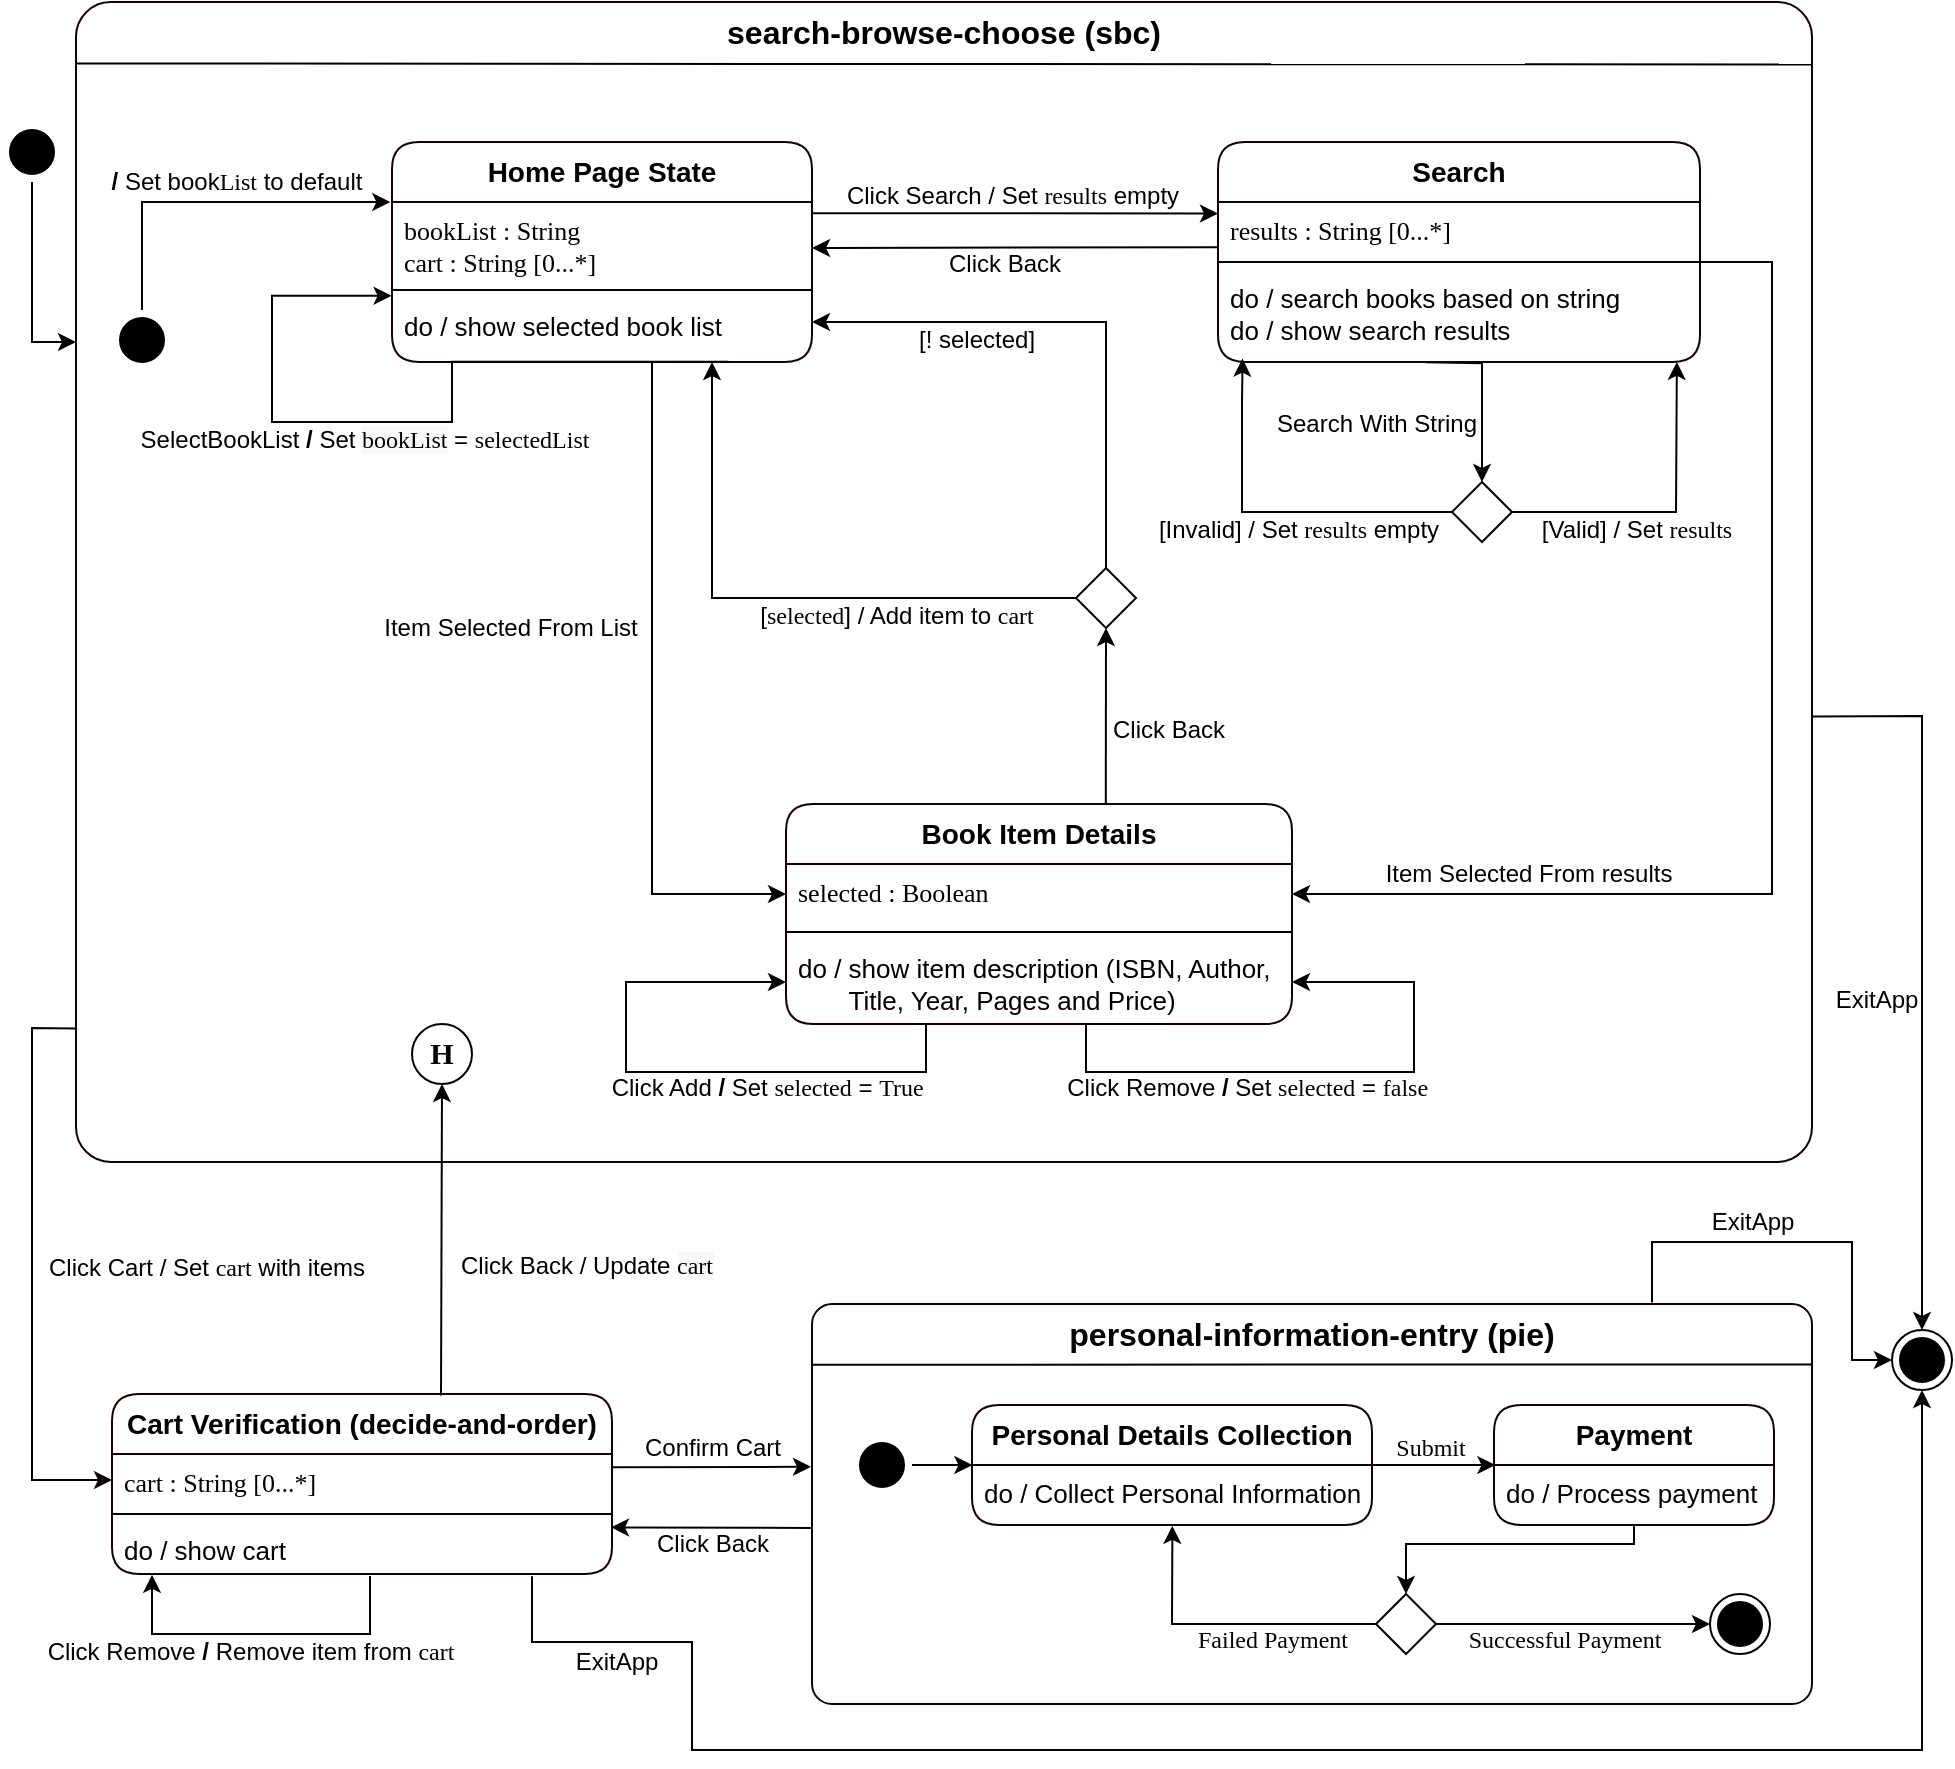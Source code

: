 <mxfile version="16.5.1" type="device"><diagram id="Ng37Y42IxXfcFOOHR-Nj" name="Page-1"><mxGraphModel dx="2888" dy="1458" grid="1" gridSize="10" guides="1" tooltips="1" connect="1" arrows="1" fold="1" page="1" pageScale="1" pageWidth="413" pageHeight="583" math="0" shadow="0"><root><mxCell id="0"/><mxCell id="1" parent="0"/><mxCell id="JPbxTdowxdwUnCVhfV3g-86" style="edgeStyle=none;rounded=0;orthogonalLoop=1;jettySize=auto;html=1;exitX=1;exitY=0.616;exitDx=0;exitDy=0;entryX=0.5;entryY=0;entryDx=0;entryDy=0;fontFamily=Lucida Console;fontSize=12;strokeColor=#050000;exitPerimeter=0;" parent="1" source="JPbxTdowxdwUnCVhfV3g-8" target="JPbxTdowxdwUnCVhfV3g-13" edge="1"><mxGeometry relative="1" as="geometry"><Array as="points"><mxPoint x="255" y="-103"/></Array></mxGeometry></mxCell><mxCell id="-u7kTcqCjvbE5D2W0ZjP-19" value="ExitApp" style="edgeLabel;html=1;align=center;verticalAlign=middle;resizable=0;points=[];fontSize=12;fontFamily=Helvetica;" parent="JPbxTdowxdwUnCVhfV3g-86" vertex="1" connectable="0"><mxGeometry x="0.016" y="1" relative="1" as="geometry"><mxPoint x="-24" y="13" as="offset"/></mxGeometry></mxCell><mxCell id="JPbxTdowxdwUnCVhfV3g-8" value="" style="rounded=1;whiteSpace=wrap;html=1;strokeColor=#170000;fillColor=default;arcSize=3;" parent="1" vertex="1"><mxGeometry x="-668" y="-460" width="868" height="580" as="geometry"/></mxCell><mxCell id="JPbxTdowxdwUnCVhfV3g-13" value="" style="ellipse;html=1;shape=endState;fillColor=#000000;strokeColor=#000000;rounded=1;" parent="1" vertex="1"><mxGeometry x="240" y="204" width="30" height="30" as="geometry"/></mxCell><mxCell id="JPbxTdowxdwUnCVhfV3g-111" style="edgeStyle=none;rounded=0;orthogonalLoop=1;jettySize=auto;html=1;exitX=0.5;exitY=0;exitDx=0;exitDy=0;entryX=-0.004;entryY=0;entryDx=0;entryDy=0;fontFamily=Verdana;fontSize=15;strokeColor=#050000;entryPerimeter=0;" parent="1" source="JPbxTdowxdwUnCVhfV3g-14" target="JPbxTdowxdwUnCVhfV3g-18" edge="1"><mxGeometry relative="1" as="geometry"><Array as="points"><mxPoint x="-635" y="-360"/></Array></mxGeometry></mxCell><mxCell id="-u7kTcqCjvbE5D2W0ZjP-13" value="&lt;b style=&quot;font-size: 12px&quot;&gt;/&lt;/b&gt;&amp;nbsp;Set book&lt;font face=&quot;Lucida Console&quot; style=&quot;font-size: 12px&quot;&gt;List&lt;/font&gt;&amp;nbsp;to default" style="edgeLabel;html=1;align=center;verticalAlign=middle;resizable=0;points=[];fontSize=12;fontFamily=Helvetica;" parent="JPbxTdowxdwUnCVhfV3g-111" vertex="1" connectable="0"><mxGeometry x="0.069" relative="1" as="geometry"><mxPoint x="6" y="-10" as="offset"/></mxGeometry></mxCell><mxCell id="JPbxTdowxdwUnCVhfV3g-14" value="" style="ellipse;html=1;shape=startState;fillColor=#000000;strokeColor=#050000;rounded=1;" parent="1" vertex="1"><mxGeometry x="-650" y="-306" width="30" height="30" as="geometry"/></mxCell><mxCell id="JPbxTdowxdwUnCVhfV3g-16" value="&lt;b&gt;&lt;font style=&quot;font-size: 16px&quot;&gt;search-browse-choose (sbc)&lt;/font&gt;&lt;/b&gt;" style="text;html=1;strokeColor=none;fillColor=none;align=center;verticalAlign=middle;whiteSpace=wrap;rounded=0;" parent="1" vertex="1"><mxGeometry x="-344" y="-460" width="220" height="30" as="geometry"/></mxCell><mxCell id="JPbxTdowxdwUnCVhfV3g-17" value="Home Page State" style="swimlane;fontStyle=1;align=center;verticalAlign=top;childLayout=stackLayout;horizontal=1;startSize=30;horizontalStack=0;resizeParent=1;resizeParentMax=0;resizeLast=0;collapsible=1;marginBottom=0;strokeColor=#170000;fillColor=default;rounded=1;fontSize=14;" parent="1" vertex="1"><mxGeometry x="-510" y="-390" width="210" height="110" as="geometry"><mxRectangle x="-490" y="-390" width="100" height="30" as="alternateBounds"/></mxGeometry></mxCell><mxCell id="JPbxTdowxdwUnCVhfV3g-18" value="bookList : String&#10;cart : String [0...*]" style="text;strokeColor=none;fillColor=none;align=left;verticalAlign=top;spacingLeft=4;spacingRight=4;overflow=hidden;rotatable=0;points=[[0,0.5],[1,0.5]];portConstraint=eastwest;fontStyle=0;fontFamily=Lucida Console;fontSize=13;" parent="JPbxTdowxdwUnCVhfV3g-17" vertex="1"><mxGeometry y="30" width="210" height="40" as="geometry"/></mxCell><mxCell id="JPbxTdowxdwUnCVhfV3g-19" value="" style="line;strokeWidth=1;fillColor=none;align=left;verticalAlign=middle;spacingTop=-1;spacingLeft=3;spacingRight=3;rotatable=0;labelPosition=right;points=[];portConstraint=eastwest;" parent="JPbxTdowxdwUnCVhfV3g-17" vertex="1"><mxGeometry y="70" width="210" height="8" as="geometry"/></mxCell><mxCell id="JPbxTdowxdwUnCVhfV3g-20" value="do / show selected book list" style="text;strokeColor=none;fillColor=none;align=left;verticalAlign=top;spacingLeft=4;spacingRight=4;overflow=hidden;rotatable=0;points=[[0,0.5],[1,0.5]];portConstraint=eastwest;fontSize=13;" parent="JPbxTdowxdwUnCVhfV3g-17" vertex="1"><mxGeometry y="78" width="210" height="32" as="geometry"/></mxCell><mxCell id="JPbxTdowxdwUnCVhfV3g-33" style="edgeStyle=orthogonalEdgeStyle;rounded=0;orthogonalLoop=1;jettySize=auto;html=1;entryX=-0.001;entryY=-0.035;entryDx=0;entryDy=0;fontSize=10;strokeColor=#050000;exitX=0.801;exitY=0.997;exitDx=0;exitDy=0;exitPerimeter=0;entryPerimeter=0;" parent="JPbxTdowxdwUnCVhfV3g-17" source="JPbxTdowxdwUnCVhfV3g-20" target="JPbxTdowxdwUnCVhfV3g-20" edge="1"><mxGeometry relative="1" as="geometry"><Array as="points"><mxPoint x="30" y="110"/><mxPoint x="30" y="140"/><mxPoint x="-60" y="140"/><mxPoint x="-60" y="77"/></Array></mxGeometry></mxCell><mxCell id="JPbxTdowxdwUnCVhfV3g-34" value="&lt;font style=&quot;font-size: 12px&quot;&gt;SelectBookList &lt;b style=&quot;font-size: 12px&quot;&gt;/&lt;/b&gt; Set&amp;nbsp;&lt;font style=&quot;font-size: 12px&quot;&gt;&lt;span style=&quot;font-family: &amp;#34;lucida console&amp;#34; ; text-align: left ; background-color: rgb(248 , 249 , 250)&quot;&gt;bookList&lt;/span&gt;&amp;nbsp;= &lt;/font&gt;&lt;font face=&quot;Lucida Console&quot; style=&quot;font-size: 12px&quot;&gt;selectedList&lt;/font&gt;&lt;/font&gt;" style="edgeLabel;html=1;align=center;verticalAlign=middle;resizable=0;points=[];fontSize=12;" parent="JPbxTdowxdwUnCVhfV3g-33" vertex="1" connectable="0"><mxGeometry x="0.027" y="1" relative="1" as="geometry"><mxPoint x="-17" y="8" as="offset"/></mxGeometry></mxCell><mxCell id="JPbxTdowxdwUnCVhfV3g-54" style="edgeStyle=orthogonalEdgeStyle;rounded=0;orthogonalLoop=1;jettySize=auto;html=1;entryX=0.5;entryY=0;entryDx=0;entryDy=0;fontSize=12;strokeColor=#050000;exitX=0.273;exitY=1.002;exitDx=0;exitDy=0;exitPerimeter=0;" parent="1" target="JPbxTdowxdwUnCVhfV3g-53" edge="1"><mxGeometry relative="1" as="geometry"><mxPoint x="6.793" y="-279.908" as="sourcePoint"/></mxGeometry></mxCell><mxCell id="-u7kTcqCjvbE5D2W0ZjP-3" value="&lt;font style=&quot;font-size: 12px;&quot;&gt;Search With String&lt;/font&gt;" style="edgeLabel;html=1;align=center;verticalAlign=middle;resizable=0;points=[];fontSize=12;" parent="JPbxTdowxdwUnCVhfV3g-54" vertex="1" connectable="0"><mxGeometry x="-0.286" y="2" relative="1" as="geometry"><mxPoint x="-55" y="27" as="offset"/></mxGeometry></mxCell><mxCell id="-u7kTcqCjvbE5D2W0ZjP-6" style="edgeStyle=orthogonalEdgeStyle;rounded=0;orthogonalLoop=1;jettySize=auto;html=1;exitX=-0.002;exitY=0.869;exitDx=0;exitDy=0;entryX=1;entryY=0.75;entryDx=0;entryDy=0;entryPerimeter=0;fontFamily=Lucida Console;fontSize=10;exitPerimeter=0;" parent="1" edge="1" source="JPbxTdowxdwUnCVhfV3g-46"><mxGeometry relative="1" as="geometry"><mxPoint x="-109" y="-342" as="sourcePoint"/><mxPoint x="-300.0" y="-337" as="targetPoint"/><Array as="points"><mxPoint x="-100" y="-337"/></Array></mxGeometry></mxCell><mxCell id="-u7kTcqCjvbE5D2W0ZjP-8" value="&lt;font style=&quot;font-size: 12px;&quot;&gt;Click Back&lt;/font&gt;" style="edgeLabel;html=1;align=center;verticalAlign=middle;resizable=0;points=[];fontSize=12;fontFamily=Helvetica;" parent="-u7kTcqCjvbE5D2W0ZjP-6" vertex="1" connectable="0"><mxGeometry x="0.17" relative="1" as="geometry"><mxPoint x="12" y="8" as="offset"/></mxGeometry></mxCell><mxCell id="JPbxTdowxdwUnCVhfV3g-45" value="Search" style="swimlane;fontStyle=1;align=center;verticalAlign=top;childLayout=stackLayout;horizontal=1;startSize=30;horizontalStack=0;resizeParent=1;resizeParentMax=0;resizeLast=0;collapsible=1;marginBottom=0;strokeColor=#170000;fillColor=default;rounded=1;fontSize=14;" parent="1" vertex="1"><mxGeometry x="-97" y="-390" width="241" height="110" as="geometry"><mxRectangle x="-490" y="-390" width="100" height="30" as="alternateBounds"/></mxGeometry></mxCell><mxCell id="JPbxTdowxdwUnCVhfV3g-46" value="results : String [0...*]" style="text;strokeColor=none;fillColor=none;align=left;verticalAlign=top;spacingLeft=4;spacingRight=4;overflow=hidden;rotatable=0;points=[[0,0.5],[1,0.5]];portConstraint=eastwest;fontFamily=Lucida Console;fontSize=13;" parent="JPbxTdowxdwUnCVhfV3g-45" vertex="1"><mxGeometry y="30" width="241" height="26" as="geometry"/></mxCell><mxCell id="JPbxTdowxdwUnCVhfV3g-47" value="" style="line;strokeWidth=1;fillColor=none;align=left;verticalAlign=middle;spacingTop=-1;spacingLeft=3;spacingRight=3;rotatable=0;labelPosition=right;points=[];portConstraint=eastwest;" parent="JPbxTdowxdwUnCVhfV3g-45" vertex="1"><mxGeometry y="56" width="241" height="8" as="geometry"/></mxCell><mxCell id="JPbxTdowxdwUnCVhfV3g-48" value="do / search books based on string&#10;do / show search results" style="text;strokeColor=none;fillColor=none;align=left;verticalAlign=top;spacingLeft=4;spacingRight=4;overflow=hidden;rotatable=0;points=[[0,0.5],[1,0.5]];portConstraint=eastwest;fontSize=13;" parent="JPbxTdowxdwUnCVhfV3g-45" vertex="1"><mxGeometry y="64" width="241" height="46" as="geometry"/></mxCell><mxCell id="JPbxTdowxdwUnCVhfV3g-51" style="edgeStyle=orthogonalEdgeStyle;rounded=0;orthogonalLoop=1;jettySize=auto;html=1;entryX=0;entryY=0.221;entryDx=0;entryDy=0;fontSize=10;strokeColor=#050000;exitX=1;exitY=0.315;exitDx=0;exitDy=0;exitPerimeter=0;entryPerimeter=0;" parent="1" edge="1" target="JPbxTdowxdwUnCVhfV3g-46"><mxGeometry relative="1" as="geometry"><mxPoint x="-300.0" y="-354.4" as="sourcePoint"/><mxPoint x="-109" y="-354.0" as="targetPoint"/><Array as="points"><mxPoint x="-204" y="-354"/></Array></mxGeometry></mxCell><mxCell id="JPbxTdowxdwUnCVhfV3g-52" value="&lt;font style=&quot;font-size: 12px;&quot;&gt;Click Search /&amp;nbsp;&lt;/font&gt;Set&amp;nbsp;&lt;font face=&quot;Lucida Console&quot; style=&quot;font-size: 12px;&quot;&gt;results&lt;/font&gt;&amp;nbsp;empty" style="edgeLabel;html=1;align=center;verticalAlign=middle;resizable=0;points=[];fontSize=12;" parent="JPbxTdowxdwUnCVhfV3g-51" vertex="1" connectable="0"><mxGeometry x="-0.12" y="-1" relative="1" as="geometry"><mxPoint x="10" y="-10" as="offset"/></mxGeometry></mxCell><mxCell id="JPbxTdowxdwUnCVhfV3g-55" style="edgeStyle=none;rounded=0;orthogonalLoop=1;jettySize=auto;html=1;exitX=0;exitY=0.5;exitDx=0;exitDy=0;fontSize=12;strokeColor=#050000;entryX=0.051;entryY=0.963;entryDx=0;entryDy=0;entryPerimeter=0;" parent="1" source="JPbxTdowxdwUnCVhfV3g-53" target="JPbxTdowxdwUnCVhfV3g-48" edge="1"><mxGeometry relative="1" as="geometry"><Array as="points"><mxPoint x="-85" y="-205"/><mxPoint x="-85" y="-260"/></Array><mxPoint x="-100" y="-280" as="targetPoint"/></mxGeometry></mxCell><mxCell id="JPbxTdowxdwUnCVhfV3g-56" value="&lt;font style=&quot;font-size: 12px;&quot;&gt;[Invalid] / Set &lt;font face=&quot;Lucida Console&quot; style=&quot;font-size: 12px;&quot;&gt;results&lt;/font&gt;&amp;nbsp;empty&lt;/font&gt;" style="edgeLabel;html=1;align=center;verticalAlign=middle;resizable=0;points=[];fontSize=12;" parent="JPbxTdowxdwUnCVhfV3g-55" vertex="1" connectable="0"><mxGeometry x="-0.18" y="2" relative="1" as="geometry"><mxPoint x="-3" y="7" as="offset"/></mxGeometry></mxCell><mxCell id="JPbxTdowxdwUnCVhfV3g-63" style="edgeStyle=none;rounded=0;orthogonalLoop=1;jettySize=auto;html=1;exitX=1;exitY=0.5;exitDx=0;exitDy=0;fontSize=12;strokeColor=#050000;entryX=0.952;entryY=0.999;entryDx=0;entryDy=0;entryPerimeter=0;" parent="1" source="JPbxTdowxdwUnCVhfV3g-53" edge="1" target="JPbxTdowxdwUnCVhfV3g-48"><mxGeometry relative="1" as="geometry"><mxPoint x="130" y="-280" as="targetPoint"/><Array as="points"><mxPoint x="132" y="-205"/></Array></mxGeometry></mxCell><mxCell id="JPbxTdowxdwUnCVhfV3g-64" value="&lt;font style=&quot;font-size: 12px;&quot;&gt;&lt;font style=&quot;font-size: 12px;&quot;&gt;[Valid] /&amp;nbsp;&lt;/font&gt;Set &lt;font face=&quot;Lucida Console&quot; style=&quot;font-size: 12px;&quot;&gt;results&lt;/font&gt;&lt;/font&gt;" style="edgeLabel;html=1;align=center;verticalAlign=middle;resizable=0;points=[];fontSize=12;" parent="JPbxTdowxdwUnCVhfV3g-63" vertex="1" connectable="0"><mxGeometry x="-0.224" y="1" relative="1" as="geometry"><mxPoint x="1" y="10" as="offset"/></mxGeometry></mxCell><mxCell id="JPbxTdowxdwUnCVhfV3g-53" value="" style="rhombus;whiteSpace=wrap;html=1;rounded=0;fontSize=12;strokeColor=#050000;fillColor=default;" parent="1" vertex="1"><mxGeometry x="20" y="-220" width="30" height="30" as="geometry"/></mxCell><mxCell id="JPbxTdowxdwUnCVhfV3g-71" style="edgeStyle=none;rounded=0;orthogonalLoop=1;jettySize=auto;html=1;entryX=1;entryY=0.5;entryDx=0;entryDy=0;fontSize=12;strokeColor=#050000;" parent="1" target="-u7kTcqCjvbE5D2W0ZjP-40" edge="1"><mxGeometry relative="1" as="geometry"><Array as="points"><mxPoint x="180" y="-330"/><mxPoint x="180" y="-14"/></Array><mxPoint x="130" y="-330" as="sourcePoint"/><mxPoint x="-76.15" y="-53.08" as="targetPoint"/></mxGeometry></mxCell><mxCell id="JPbxTdowxdwUnCVhfV3g-72" value="&lt;font style=&quot;font-size: 12px;&quot;&gt;Item Selected From results&lt;/font&gt;" style="edgeLabel;html=1;align=center;verticalAlign=middle;resizable=0;points=[];fontSize=12;" parent="JPbxTdowxdwUnCVhfV3g-71" vertex="1" connectable="0"><mxGeometry x="0.13" y="2" relative="1" as="geometry"><mxPoint x="-124" y="13" as="offset"/></mxGeometry></mxCell><mxCell id="JPbxTdowxdwUnCVhfV3g-99" style="edgeStyle=none;rounded=0;orthogonalLoop=1;jettySize=auto;html=1;exitX=1;exitY=0.254;exitDx=0;exitDy=0;fontFamily=Lucida Console;fontSize=12;strokeColor=#050000;exitPerimeter=0;entryX=-0.003;entryY=0.407;entryDx=0;entryDy=0;entryPerimeter=0;" parent="1" source="JPbxTdowxdwUnCVhfV3g-90" edge="1"><mxGeometry relative="1" as="geometry"><mxPoint x="-300.5" y="272.4" as="targetPoint"/><mxPoint x="-411.061" y="272.714" as="sourcePoint"/></mxGeometry></mxCell><mxCell id="JPbxTdowxdwUnCVhfV3g-127" style="edgeStyle=none;rounded=0;orthogonalLoop=1;jettySize=auto;html=1;exitX=0.84;exitY=1.041;exitDx=0;exitDy=0;entryX=0.5;entryY=1;entryDx=0;entryDy=0;fontFamily=Verdana;fontSize=12;strokeColor=#050000;exitPerimeter=0;" parent="1" source="JPbxTdowxdwUnCVhfV3g-92" target="JPbxTdowxdwUnCVhfV3g-13" edge="1"><mxGeometry relative="1" as="geometry"><Array as="points"><mxPoint x="-440" y="354"/><mxPoint x="-440" y="360"/><mxPoint x="-360" y="360"/><mxPoint x="-360" y="414"/><mxPoint x="255" y="414"/></Array></mxGeometry></mxCell><mxCell id="-u7kTcqCjvbE5D2W0ZjP-20" value="ExitApp" style="edgeLabel;html=1;align=center;verticalAlign=middle;resizable=0;points=[];fontSize=12;fontFamily=Helvetica;" parent="JPbxTdowxdwUnCVhfV3g-127" vertex="1" connectable="0"><mxGeometry x="0.839" relative="1" as="geometry"><mxPoint x="-653" y="58" as="offset"/></mxGeometry></mxCell><mxCell id="JPbxTdowxdwUnCVhfV3g-89" value="Cart Verification (decide-and-order)" style="swimlane;fontStyle=1;align=center;verticalAlign=top;childLayout=stackLayout;horizontal=1;startSize=30;horizontalStack=0;resizeParent=1;resizeParentMax=0;resizeLast=0;collapsible=1;marginBottom=0;strokeColor=#170000;fillColor=default;rounded=1;fontSize=14;" parent="1" vertex="1"><mxGeometry x="-650" y="236" width="250" height="90" as="geometry"><mxRectangle x="-639" y="80" width="100" height="30" as="alternateBounds"/></mxGeometry></mxCell><mxCell id="JPbxTdowxdwUnCVhfV3g-90" value="cart : String [0...*]" style="text;strokeColor=none;fillColor=none;align=left;verticalAlign=top;spacingLeft=4;spacingRight=4;overflow=hidden;rotatable=0;points=[[0,0.5],[1,0.5]];portConstraint=eastwest;fontFamily=Lucida Console;fontSize=13;" parent="JPbxTdowxdwUnCVhfV3g-89" vertex="1"><mxGeometry y="30" width="250" height="26" as="geometry"/></mxCell><mxCell id="JPbxTdowxdwUnCVhfV3g-91" value="" style="line;strokeWidth=1;fillColor=none;align=left;verticalAlign=middle;spacingTop=-1;spacingLeft=3;spacingRight=3;rotatable=0;labelPosition=right;points=[];portConstraint=eastwest;" parent="JPbxTdowxdwUnCVhfV3g-89" vertex="1"><mxGeometry y="56" width="250" height="8" as="geometry"/></mxCell><mxCell id="JPbxTdowxdwUnCVhfV3g-92" value="do / show cart" style="text;strokeColor=none;fillColor=none;align=left;verticalAlign=top;spacingLeft=4;spacingRight=4;overflow=hidden;rotatable=0;points=[[0,0.5],[1,0.5]];portConstraint=eastwest;fontSize=13;" parent="JPbxTdowxdwUnCVhfV3g-89" vertex="1"><mxGeometry y="64" width="250" height="26" as="geometry"/></mxCell><mxCell id="JPbxTdowxdwUnCVhfV3g-96" style="edgeStyle=none;rounded=0;orthogonalLoop=1;jettySize=auto;html=1;fontFamily=Lucida Console;fontSize=12;strokeColor=#050000;entryX=0.08;entryY=1.015;entryDx=0;entryDy=0;entryPerimeter=0;" parent="JPbxTdowxdwUnCVhfV3g-89" edge="1" target="JPbxTdowxdwUnCVhfV3g-92"><mxGeometry relative="1" as="geometry"><mxPoint x="129" y="91" as="sourcePoint"/><mxPoint x="20" y="92" as="targetPoint"/><Array as="points"><mxPoint x="129" y="120"/><mxPoint x="20" y="120"/></Array></mxGeometry></mxCell><mxCell id="JPbxTdowxdwUnCVhfV3g-97" value="&lt;font style=&quot;font-size: 12px;&quot;&gt;&lt;span style=&quot;font-family: helvetica; font-size: 12px;&quot;&gt;Click Remove&amp;nbsp;&lt;/span&gt;&lt;b style=&quot;font-family: helvetica; font-size: 12px;&quot;&gt;/&lt;/b&gt;&lt;span style=&quot;font-family: helvetica; font-size: 12px;&quot;&gt;&amp;nbsp;Remove item from &lt;/span&gt;&lt;font face=&quot;Lucida Console&quot; style=&quot;font-size: 12px;&quot;&gt;cart&lt;/font&gt;&lt;/font&gt;" style="edgeLabel;html=1;align=center;verticalAlign=middle;resizable=0;points=[];fontSize=12;fontFamily=Lucida Console;" parent="JPbxTdowxdwUnCVhfV3g-96" vertex="1" connectable="0"><mxGeometry x="-0.05" relative="1" as="geometry"><mxPoint x="-10" y="9" as="offset"/></mxGeometry></mxCell><mxCell id="JPbxTdowxdwUnCVhfV3g-94" value="" style="endArrow=classic;html=1;rounded=0;fontFamily=Lucida Console;fontSize=12;strokeColor=#050000;exitX=0;exitY=0.885;exitDx=0;exitDy=0;exitPerimeter=0;entryX=0;entryY=0.5;entryDx=0;entryDy=0;" parent="1" source="JPbxTdowxdwUnCVhfV3g-8" edge="1" target="JPbxTdowxdwUnCVhfV3g-90"><mxGeometry width="50" height="50" relative="1" as="geometry"><mxPoint x="-560" y="-322" as="sourcePoint"/><mxPoint x="-640" y="180" as="targetPoint"/><Array as="points"><mxPoint x="-690" y="53"/><mxPoint x="-690" y="279"/></Array></mxGeometry></mxCell><mxCell id="JPbxTdowxdwUnCVhfV3g-95" value="&lt;font style=&quot;font-size: 12px;&quot;&gt;&lt;span style=&quot;font-family: helvetica; font-size: 12px;&quot;&gt;Click Cart / Set &lt;/span&gt;cart&lt;font face=&quot;Helvetica&quot; style=&quot;font-size: 12px;&quot;&gt; with items&lt;/font&gt;&lt;/font&gt;" style="edgeLabel;html=1;align=center;verticalAlign=middle;resizable=0;points=[];fontSize=12;fontFamily=Lucida Console;" parent="JPbxTdowxdwUnCVhfV3g-94" vertex="1" connectable="0"><mxGeometry x="0.264" relative="1" as="geometry"><mxPoint x="87" y="-40" as="offset"/></mxGeometry></mxCell><mxCell id="xKnpXgUp1Ye19tH8m2_n-5" style="edgeStyle=none;rounded=0;orthogonalLoop=1;jettySize=auto;html=1;exitX=0.84;exitY=-0.004;exitDx=0;exitDy=0;entryX=0;entryY=0.5;entryDx=0;entryDy=0;fontFamily=Verdana;fontSize=12;strokeColor=#050000;exitPerimeter=0;" parent="1" source="JPbxTdowxdwUnCVhfV3g-100" target="JPbxTdowxdwUnCVhfV3g-13" edge="1"><mxGeometry relative="1" as="geometry"><Array as="points"><mxPoint x="120" y="160"/><mxPoint x="220" y="160"/><mxPoint x="220" y="219"/></Array></mxGeometry></mxCell><mxCell id="-u7kTcqCjvbE5D2W0ZjP-21" value="ExitApp" style="edgeLabel;html=1;align=center;verticalAlign=middle;resizable=0;points=[];fontSize=12;fontFamily=Helvetica;" parent="xKnpXgUp1Ye19tH8m2_n-5" vertex="1" connectable="0"><mxGeometry x="-0.743" y="1" relative="1" as="geometry"><mxPoint x="51" y="-13" as="offset"/></mxGeometry></mxCell><mxCell id="JPbxTdowxdwUnCVhfV3g-100" value="" style="rounded=1;whiteSpace=wrap;html=1;strokeColor=#170000;fillColor=default;arcSize=5;" parent="1" vertex="1"><mxGeometry x="-300" y="191" width="500" height="200" as="geometry"/></mxCell><mxCell id="JPbxTdowxdwUnCVhfV3g-101" value="&lt;b&gt;&lt;font style=&quot;font-size: 16px&quot;&gt;personal-information-entry (pie)&lt;/font&gt;&lt;/b&gt;" style="text;html=1;strokeColor=none;fillColor=none;align=center;verticalAlign=middle;whiteSpace=wrap;rounded=0;" parent="1" vertex="1"><mxGeometry x="-175" y="191" width="250" height="30" as="geometry"/></mxCell><mxCell id="JPbxTdowxdwUnCVhfV3g-104" value="&lt;span style=&quot;font-family: helvetica; font-size: 12px;&quot;&gt;&lt;font style=&quot;font-size: 12px;&quot;&gt;Confirm Cart&lt;/font&gt;&lt;/span&gt;" style="edgeLabel;html=1;align=center;verticalAlign=middle;resizable=0;points=[];fontSize=12;fontFamily=Lucida Console;" parent="1" vertex="1" connectable="0"><mxGeometry x="-349.997" y="263.0" as="geometry"/></mxCell><mxCell id="JPbxTdowxdwUnCVhfV3g-107" value="" style="endArrow=classic;html=1;rounded=0;fontFamily=Lucida Console;fontSize=12;strokeColor=#050000;exitX=0.658;exitY=0.009;exitDx=0;exitDy=0;entryX=0.5;entryY=1;entryDx=0;entryDy=0;exitPerimeter=0;" parent="1" source="JPbxTdowxdwUnCVhfV3g-89" target="JPbxTdowxdwUnCVhfV3g-109" edge="1"><mxGeometry width="50" height="50" relative="1" as="geometry"><mxPoint x="-490.653" y="135.5" as="sourcePoint"/><mxPoint x="-490" y="-10" as="targetPoint"/></mxGeometry></mxCell><mxCell id="-u7kTcqCjvbE5D2W0ZjP-47" value="Click Back / Update &lt;span style=&quot;font-family: &amp;quot;lucida console&amp;quot;; font-size: 12px; text-align: left; background-color: rgb(248, 249, 250);&quot;&gt;cart&lt;/span&gt;" style="edgeLabel;html=1;align=center;verticalAlign=middle;resizable=0;points=[];fontSize=12;fontFamily=Helvetica;" parent="JPbxTdowxdwUnCVhfV3g-107" vertex="1" connectable="0"><mxGeometry x="-0.152" y="-1" relative="1" as="geometry"><mxPoint x="71" y="1" as="offset"/></mxGeometry></mxCell><mxCell id="JPbxTdowxdwUnCVhfV3g-109" value="&lt;p style=&quot;line-height: 0&quot;&gt;&lt;font style=&quot;font-size: 15px&quot; face=&quot;Verdana&quot;&gt;&lt;b&gt;H&lt;/b&gt;&lt;/font&gt;&lt;/p&gt;" style="ellipse;whiteSpace=wrap;html=1;aspect=fixed;rounded=0;fontFamily=Lucida Console;fontSize=12;strokeColor=#050000;fillColor=default;" parent="1" vertex="1"><mxGeometry x="-500" y="51" width="30" height="30" as="geometry"/></mxCell><mxCell id="JPbxTdowxdwUnCVhfV3g-112" style="edgeStyle=none;rounded=0;orthogonalLoop=1;jettySize=auto;html=1;fontFamily=Lucida Console;fontSize=12;strokeColor=#050000;entryX=0.998;entryY=0.103;entryDx=0;entryDy=0;entryPerimeter=0;exitX=0;exitY=0.56;exitDx=0;exitDy=0;exitPerimeter=0;" parent="1" source="JPbxTdowxdwUnCVhfV3g-100" target="JPbxTdowxdwUnCVhfV3g-92" edge="1"><mxGeometry relative="1" as="geometry"><mxPoint x="-411.374" y="302.712" as="targetPoint"/><mxPoint x="-300" y="301" as="sourcePoint"/></mxGeometry></mxCell><mxCell id="JPbxTdowxdwUnCVhfV3g-113" value="&lt;span style=&quot;font-family: helvetica; font-size: 12px;&quot;&gt;&lt;font style=&quot;font-size: 12px;&quot;&gt;Click Back&lt;/font&gt;&lt;/span&gt;" style="edgeLabel;html=1;align=center;verticalAlign=middle;resizable=0;points=[];fontSize=12;fontFamily=Lucida Console;" parent="1" vertex="1" connectable="0"><mxGeometry x="-349.997" y="311.0" as="geometry"/></mxCell><mxCell id="JPbxTdowxdwUnCVhfV3g-125" style="edgeStyle=none;rounded=0;orthogonalLoop=1;jettySize=auto;html=1;exitX=1;exitY=0.5;exitDx=0;exitDy=0;entryX=0.005;entryY=0.002;entryDx=0;entryDy=0;entryPerimeter=0;fontFamily=Verdana;fontSize=12;strokeColor=#050000;" parent="1" source="JPbxTdowxdwUnCVhfV3g-114" target="JPbxTdowxdwUnCVhfV3g-117" edge="1"><mxGeometry relative="1" as="geometry"/></mxCell><mxCell id="JPbxTdowxdwUnCVhfV3g-126" value="&lt;font style=&quot;font-size: 12px;&quot;&gt;Submit&lt;/font&gt;" style="edgeLabel;html=1;align=center;verticalAlign=middle;resizable=0;points=[];fontSize=12;fontFamily=Verdana;" parent="JPbxTdowxdwUnCVhfV3g-125" vertex="1" connectable="0"><mxGeometry x="-0.278" relative="1" as="geometry"><mxPoint x="6" y="-9" as="offset"/></mxGeometry></mxCell><mxCell id="JPbxTdowxdwUnCVhfV3g-114" value="Personal Details Collection" style="swimlane;fontStyle=1;align=center;verticalAlign=top;childLayout=stackLayout;horizontal=1;startSize=30;horizontalStack=0;resizeParent=1;resizeParentMax=0;resizeLast=0;collapsible=1;marginBottom=0;strokeColor=#170000;fillColor=default;rounded=1;fontSize=14;" parent="1" vertex="1"><mxGeometry x="-220" y="241.5" width="200" height="60" as="geometry"/></mxCell><mxCell id="JPbxTdowxdwUnCVhfV3g-115" value="do / Collect Personal Information" style="text;strokeColor=none;fillColor=none;align=left;verticalAlign=top;spacingLeft=4;spacingRight=4;overflow=hidden;rotatable=0;points=[[0,0.5],[1,0.5]];portConstraint=eastwest;fontSize=13;" parent="JPbxTdowxdwUnCVhfV3g-114" vertex="1"><mxGeometry y="30" width="200" height="30" as="geometry"/></mxCell><mxCell id="JPbxTdowxdwUnCVhfV3g-119" style="edgeStyle=none;rounded=0;orthogonalLoop=1;jettySize=auto;html=1;exitX=0.5;exitY=1;exitDx=0;exitDy=0;entryX=0.5;entryY=0;entryDx=0;entryDy=0;fontFamily=Verdana;fontSize=15;strokeColor=#050000;" parent="1" source="JPbxTdowxdwUnCVhfV3g-116" target="JPbxTdowxdwUnCVhfV3g-118" edge="1"><mxGeometry relative="1" as="geometry"><Array as="points"><mxPoint x="111" y="311"/><mxPoint x="-3" y="311"/></Array></mxGeometry></mxCell><mxCell id="JPbxTdowxdwUnCVhfV3g-116" value="Payment" style="swimlane;fontStyle=1;align=center;verticalAlign=top;childLayout=stackLayout;horizontal=1;startSize=30;horizontalStack=0;resizeParent=1;resizeParentMax=0;resizeLast=0;collapsible=1;marginBottom=0;strokeColor=#170000;fillColor=default;rounded=1;fontSize=14;" parent="1" vertex="1"><mxGeometry x="41" y="241.5" width="140" height="60" as="geometry"/></mxCell><mxCell id="JPbxTdowxdwUnCVhfV3g-117" value="do / Process payment" style="text;strokeColor=none;fillColor=none;align=left;verticalAlign=top;spacingLeft=4;spacingRight=4;overflow=hidden;rotatable=0;points=[[0,0.5],[1,0.5]];portConstraint=eastwest;fontSize=13;" parent="JPbxTdowxdwUnCVhfV3g-116" vertex="1"><mxGeometry y="30" width="140" height="30" as="geometry"/></mxCell><mxCell id="JPbxTdowxdwUnCVhfV3g-120" style="edgeStyle=none;rounded=0;orthogonalLoop=1;jettySize=auto;html=1;exitX=0;exitY=0.5;exitDx=0;exitDy=0;entryX=0.501;entryY=1.014;entryDx=0;entryDy=0;entryPerimeter=0;fontFamily=Verdana;fontSize=15;strokeColor=#050000;" parent="1" source="JPbxTdowxdwUnCVhfV3g-118" target="JPbxTdowxdwUnCVhfV3g-115" edge="1"><mxGeometry relative="1" as="geometry"><Array as="points"><mxPoint x="-120" y="351"/></Array></mxGeometry></mxCell><mxCell id="JPbxTdowxdwUnCVhfV3g-121" value="&lt;font style=&quot;font-size: 12px;&quot;&gt;Failed Payment&lt;/font&gt;" style="edgeLabel;html=1;align=center;verticalAlign=middle;resizable=0;points=[];fontSize=12;fontFamily=Verdana;" parent="JPbxTdowxdwUnCVhfV3g-120" vertex="1" connectable="0"><mxGeometry x="-0.314" y="-1" relative="1" as="geometry"><mxPoint y="9" as="offset"/></mxGeometry></mxCell><mxCell id="xKnpXgUp1Ye19tH8m2_n-4" style="edgeStyle=none;rounded=0;orthogonalLoop=1;jettySize=auto;html=1;exitX=1;exitY=0.5;exitDx=0;exitDy=0;entryX=0;entryY=0.5;entryDx=0;entryDy=0;fontFamily=Verdana;fontSize=12;strokeColor=#050000;" parent="1" source="JPbxTdowxdwUnCVhfV3g-118" target="xKnpXgUp1Ye19tH8m2_n-3" edge="1"><mxGeometry relative="1" as="geometry"/></mxCell><mxCell id="JPbxTdowxdwUnCVhfV3g-118" value="" style="rhombus;whiteSpace=wrap;html=1;rounded=0;fontSize=12;strokeColor=#050000;fillColor=default;" parent="1" vertex="1"><mxGeometry x="-18" y="336" width="30" height="30" as="geometry"/></mxCell><mxCell id="JPbxTdowxdwUnCVhfV3g-123" value="&lt;font style=&quot;font-size: 12px;&quot;&gt;Successful Payment&lt;/font&gt;" style="edgeLabel;html=1;align=center;verticalAlign=middle;resizable=0;points=[];fontSize=12;fontFamily=Verdana;" parent="1" vertex="1" connectable="0"><mxGeometry x="76.001" y="359" as="geometry"/></mxCell><mxCell id="xKnpXgUp1Ye19tH8m2_n-2" style="edgeStyle=none;rounded=0;orthogonalLoop=1;jettySize=auto;html=1;exitX=1;exitY=0.5;exitDx=0;exitDy=0;entryX=0.001;entryY=0;entryDx=0;entryDy=0;entryPerimeter=0;fontFamily=Verdana;fontSize=12;strokeColor=#050000;" parent="1" source="xKnpXgUp1Ye19tH8m2_n-1" target="JPbxTdowxdwUnCVhfV3g-115" edge="1"><mxGeometry relative="1" as="geometry"/></mxCell><mxCell id="xKnpXgUp1Ye19tH8m2_n-1" value="" style="ellipse;html=1;shape=startState;fillColor=#000000;strokeColor=#050000;rounded=1;" parent="1" vertex="1"><mxGeometry x="-280" y="256.5" width="30" height="30" as="geometry"/></mxCell><mxCell id="xKnpXgUp1Ye19tH8m2_n-3" value="" style="ellipse;html=1;shape=endState;fillColor=#000000;strokeColor=#000000;rounded=1;" parent="1" vertex="1"><mxGeometry x="149" y="336" width="30" height="30" as="geometry"/></mxCell><mxCell id="-u7kTcqCjvbE5D2W0ZjP-9" style="edgeStyle=orthogonalEdgeStyle;rounded=0;orthogonalLoop=1;jettySize=auto;html=1;fontFamily=Helvetica;fontSize=12;entryX=0;entryY=0.5;entryDx=0;entryDy=0;" parent="1" target="-u7kTcqCjvbE5D2W0ZjP-40" edge="1"><mxGeometry relative="1" as="geometry"><mxPoint x="-370" y="-280" as="sourcePoint"/><mxPoint x="-310" y="-105" as="targetPoint"/><Array as="points"><mxPoint x="-380" y="-280"/><mxPoint x="-380" y="-14"/></Array></mxGeometry></mxCell><mxCell id="-u7kTcqCjvbE5D2W0ZjP-10" value="&lt;font style=&quot;font-size: 12px;&quot;&gt;Item Selected From List&lt;/font&gt;" style="edgeLabel;html=1;align=center;verticalAlign=middle;resizable=0;points=[];fontSize=12;fontFamily=Helvetica;" parent="-u7kTcqCjvbE5D2W0ZjP-9" vertex="1" connectable="0"><mxGeometry x="0.34" y="1" relative="1" as="geometry"><mxPoint x="-72" y="-87" as="offset"/></mxGeometry></mxCell><mxCell id="-u7kTcqCjvbE5D2W0ZjP-11" value="" style="endArrow=classic;html=1;rounded=0;fontFamily=Helvetica;fontSize=10;entryX=0.5;entryY=1;entryDx=0;entryDy=0;exitX=0.632;exitY=0.006;exitDx=0;exitDy=0;exitPerimeter=0;" parent="1" source="-u7kTcqCjvbE5D2W0ZjP-39" target="-u7kTcqCjvbE5D2W0ZjP-48" edge="1"><mxGeometry width="50" height="50" relative="1" as="geometry"><mxPoint x="-165" y="-60" as="sourcePoint"/><mxPoint x="-300" y="-310" as="targetPoint"/><Array as="points"/></mxGeometry></mxCell><mxCell id="-u7kTcqCjvbE5D2W0ZjP-12" value="Click Back" style="edgeLabel;html=1;align=center;verticalAlign=middle;resizable=0;points=[];fontSize=12;fontFamily=Helvetica;" parent="-u7kTcqCjvbE5D2W0ZjP-11" vertex="1" connectable="0"><mxGeometry x="-0.539" y="1" relative="1" as="geometry"><mxPoint x="32" y="-17" as="offset"/></mxGeometry></mxCell><mxCell id="-u7kTcqCjvbE5D2W0ZjP-15" style="edgeStyle=orthogonalEdgeStyle;rounded=0;orthogonalLoop=1;jettySize=auto;html=1;exitX=0.5;exitY=1;exitDx=0;exitDy=0;fontFamily=Helvetica;fontSize=10;" parent="1" source="-u7kTcqCjvbE5D2W0ZjP-14" edge="1"><mxGeometry relative="1" as="geometry"><mxPoint x="-668" y="-290" as="targetPoint"/><Array as="points"><mxPoint x="-690" y="-290"/></Array></mxGeometry></mxCell><mxCell id="-u7kTcqCjvbE5D2W0ZjP-14" value="" style="ellipse;html=1;shape=startState;fillColor=#000000;strokeColor=#050000;rounded=1;" parent="1" vertex="1"><mxGeometry x="-705" y="-400" width="30" height="30" as="geometry"/></mxCell><mxCell id="-u7kTcqCjvbE5D2W0ZjP-22" value="" style="endArrow=none;html=1;rounded=0;fontFamily=Helvetica;fontSize=10;exitX=0.001;exitY=0.061;exitDx=0;exitDy=0;exitPerimeter=0;entryX=1.001;entryY=0.062;entryDx=0;entryDy=0;entryPerimeter=0;" parent="1" edge="1"><mxGeometry width="50" height="50" relative="1" as="geometry"><mxPoint x="-668.132" y="-429.256" as="sourcePoint"/><mxPoint x="199.868" y="-428.752" as="targetPoint"/></mxGeometry></mxCell><mxCell id="-u7kTcqCjvbE5D2W0ZjP-24" value="" style="endArrow=none;html=1;rounded=0;fontFamily=Helvetica;fontSize=10;exitX=-0.001;exitY=0.152;exitDx=0;exitDy=0;exitPerimeter=0;entryX=1.001;entryY=0.151;entryDx=0;entryDy=0;entryPerimeter=0;" parent="1" source="JPbxTdowxdwUnCVhfV3g-100" target="JPbxTdowxdwUnCVhfV3g-100" edge="1"><mxGeometry width="50" height="50" relative="1" as="geometry"><mxPoint x="-100" y="224" as="sourcePoint"/><mxPoint x="-50" y="174" as="targetPoint"/></mxGeometry></mxCell><mxCell id="-u7kTcqCjvbE5D2W0ZjP-39" value="Book Item Details" style="swimlane;fontStyle=1;align=center;verticalAlign=top;childLayout=stackLayout;horizontal=1;startSize=30;horizontalStack=0;resizeParent=1;resizeParentMax=0;resizeLast=0;collapsible=1;marginBottom=0;strokeColor=#170000;fillColor=default;rounded=1;fontSize=14;" parent="1" vertex="1"><mxGeometry x="-313" y="-59" width="253" height="110" as="geometry"><mxRectangle x="-490" y="-390" width="100" height="30" as="alternateBounds"/></mxGeometry></mxCell><mxCell id="-u7kTcqCjvbE5D2W0ZjP-40" value="selected : Boolean" style="text;strokeColor=none;fillColor=none;align=left;verticalAlign=top;spacingLeft=4;spacingRight=4;overflow=hidden;rotatable=0;points=[[0,0.5],[1,0.5]];portConstraint=eastwest;fontStyle=0;fontFamily=Lucida Console;fontSize=13;" parent="-u7kTcqCjvbE5D2W0ZjP-39" vertex="1"><mxGeometry y="30" width="253" height="30" as="geometry"/></mxCell><mxCell id="-u7kTcqCjvbE5D2W0ZjP-41" value="" style="line;strokeWidth=1;fillColor=none;align=left;verticalAlign=middle;spacingTop=-1;spacingLeft=3;spacingRight=3;rotatable=0;labelPosition=right;points=[];portConstraint=eastwest;" parent="-u7kTcqCjvbE5D2W0ZjP-39" vertex="1"><mxGeometry y="60" width="253" height="8" as="geometry"/></mxCell><mxCell id="-u7kTcqCjvbE5D2W0ZjP-42" value="do / show item description (ISBN, Author,&#10;       Title, Year, Pages and Price)" style="text;strokeColor=none;fillColor=none;align=left;verticalAlign=top;spacingLeft=4;spacingRight=4;overflow=hidden;rotatable=0;points=[[0,0.5],[1,0.5]];portConstraint=eastwest;fontSize=13;" parent="-u7kTcqCjvbE5D2W0ZjP-39" vertex="1"><mxGeometry y="68" width="253" height="42" as="geometry"/></mxCell><mxCell id="-u7kTcqCjvbE5D2W0ZjP-43" style="edgeStyle=orthogonalEdgeStyle;rounded=0;orthogonalLoop=1;jettySize=auto;html=1;entryX=0;entryY=0.5;entryDx=0;entryDy=0;fontSize=10;strokeColor=#050000;exitX=0.25;exitY=1;exitDx=0;exitDy=0;" parent="-u7kTcqCjvbE5D2W0ZjP-39" source="-u7kTcqCjvbE5D2W0ZjP-39" target="-u7kTcqCjvbE5D2W0ZjP-42" edge="1"><mxGeometry relative="1" as="geometry"><Array as="points"><mxPoint x="70" y="110"/><mxPoint x="70" y="134"/><mxPoint x="-80" y="134"/><mxPoint x="-80" y="89"/></Array></mxGeometry></mxCell><mxCell id="-u7kTcqCjvbE5D2W0ZjP-44" value="&lt;font style=&quot;font-size: 12px;&quot;&gt;Click Add&amp;nbsp;&lt;b style=&quot;font-size: 12px;&quot;&gt;/&lt;/b&gt;&amp;nbsp;Set &lt;font face=&quot;Lucida Console&quot; style=&quot;font-size: 12px;&quot;&gt;selected&lt;/font&gt;&lt;font style=&quot;font-size: 12px;&quot;&gt;&amp;nbsp;= &lt;/font&gt;&lt;font face=&quot;Lucida Console&quot; style=&quot;font-size: 12px;&quot;&gt;True&lt;/font&gt;&lt;font style=&quot;font-size: 12px;&quot;&gt;&amp;nbsp;&lt;/font&gt;&lt;/font&gt;" style="edgeLabel;html=1;align=center;verticalAlign=middle;resizable=0;points=[];fontSize=12;" parent="-u7kTcqCjvbE5D2W0ZjP-43" vertex="1" connectable="0"><mxGeometry x="0.027" y="1" relative="1" as="geometry"><mxPoint x="48" y="7" as="offset"/></mxGeometry></mxCell><mxCell id="-u7kTcqCjvbE5D2W0ZjP-45" style="edgeStyle=orthogonalEdgeStyle;rounded=0;orthogonalLoop=1;jettySize=auto;html=1;exitX=0.75;exitY=1;exitDx=0;exitDy=0;entryX=1;entryY=0.5;entryDx=0;entryDy=0;fontFamily=Helvetica;fontSize=10;" parent="-u7kTcqCjvbE5D2W0ZjP-39" source="-u7kTcqCjvbE5D2W0ZjP-39" target="-u7kTcqCjvbE5D2W0ZjP-42" edge="1"><mxGeometry relative="1" as="geometry"><Array as="points"><mxPoint x="150" y="110"/><mxPoint x="150" y="134"/><mxPoint x="314" y="134"/><mxPoint x="314" y="89"/></Array></mxGeometry></mxCell><mxCell id="-u7kTcqCjvbE5D2W0ZjP-46" value="Click Remove&amp;nbsp;&lt;b style=&quot;font-size: 12px;&quot;&gt;/&lt;/b&gt;&amp;nbsp;Set &lt;font face=&quot;Lucida Console&quot; style=&quot;font-size: 12px;&quot;&gt;selected&lt;/font&gt;&amp;nbsp;=&amp;nbsp;&lt;font face=&quot;Lucida Console&quot; style=&quot;font-size: 12px;&quot;&gt;false&lt;/font&gt;&amp;nbsp;" style="edgeLabel;html=1;align=center;verticalAlign=middle;resizable=0;points=[];fontSize=12;fontFamily=Helvetica;" parent="-u7kTcqCjvbE5D2W0ZjP-45" vertex="1" connectable="0"><mxGeometry x="-0.51" y="1" relative="1" as="geometry"><mxPoint x="63" y="9" as="offset"/></mxGeometry></mxCell><mxCell id="-u7kTcqCjvbE5D2W0ZjP-49" style="edgeStyle=orthogonalEdgeStyle;rounded=0;orthogonalLoop=1;jettySize=auto;html=1;exitX=0.5;exitY=0;exitDx=0;exitDy=0;entryX=1;entryY=0.375;entryDx=0;entryDy=0;entryPerimeter=0;fontFamily=Helvetica;fontSize=10;" parent="1" source="-u7kTcqCjvbE5D2W0ZjP-48" target="JPbxTdowxdwUnCVhfV3g-20" edge="1"><mxGeometry relative="1" as="geometry"/></mxCell><mxCell id="-u7kTcqCjvbE5D2W0ZjP-52" value="&lt;span style=&quot;font-family: helvetica; font-size: 12px;&quot;&gt;[! selected&lt;/span&gt;&lt;span style=&quot;font-family: helvetica; font-size: 12px;&quot;&gt;]&lt;/span&gt;" style="edgeLabel;html=1;align=center;verticalAlign=middle;resizable=0;points=[];fontSize=12;fontFamily=Lucida Console;" parent="-u7kTcqCjvbE5D2W0ZjP-49" vertex="1" connectable="0"><mxGeometry x="0.195" y="-1" relative="1" as="geometry"><mxPoint x="-27" y="10" as="offset"/></mxGeometry></mxCell><mxCell id="-u7kTcqCjvbE5D2W0ZjP-50" style="edgeStyle=orthogonalEdgeStyle;rounded=0;orthogonalLoop=1;jettySize=auto;html=1;exitX=0;exitY=0.5;exitDx=0;exitDy=0;fontFamily=Helvetica;fontSize=10;" parent="1" source="-u7kTcqCjvbE5D2W0ZjP-48" edge="1"><mxGeometry relative="1" as="geometry"><mxPoint x="-350" y="-280" as="targetPoint"/><Array as="points"><mxPoint x="-350" y="-162"/></Array></mxGeometry></mxCell><mxCell id="-u7kTcqCjvbE5D2W0ZjP-48" value="" style="rhombus;whiteSpace=wrap;html=1;rounded=0;fontSize=12;strokeColor=#050000;fillColor=default;" parent="1" vertex="1"><mxGeometry x="-168" y="-177" width="30" height="30" as="geometry"/></mxCell><mxCell id="-u7kTcqCjvbE5D2W0ZjP-51" value="&lt;font style=&quot;font-size: 12px;&quot;&gt;[&lt;font face=&quot;Lucida Console&quot; style=&quot;font-size: 12px;&quot;&gt;selected&lt;/font&gt;] / Add item to &lt;font face=&quot;Lucida Console&quot; style=&quot;font-size: 12px;&quot;&gt;cart&lt;/font&gt;&lt;/font&gt;" style="edgeLabel;html=1;align=center;verticalAlign=middle;resizable=0;points=[];fontSize=12;" parent="1" vertex="1" connectable="0"><mxGeometry x="-258.003" y="-153" as="geometry"/></mxCell></root></mxGraphModel></diagram></mxfile>